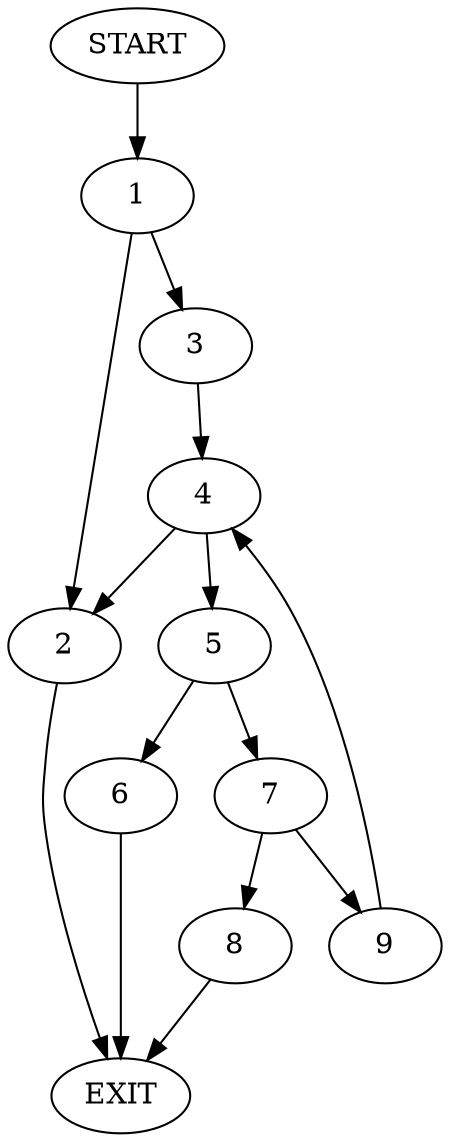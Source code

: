 digraph {
0 [label="START"]
10 [label="EXIT"]
0 -> 1
1 -> 2
1 -> 3
3 -> 4
2 -> 10
4 -> 2
4 -> 5
5 -> 6
5 -> 7
6 -> 10
7 -> 8
7 -> 9
9 -> 4
8 -> 10
}
